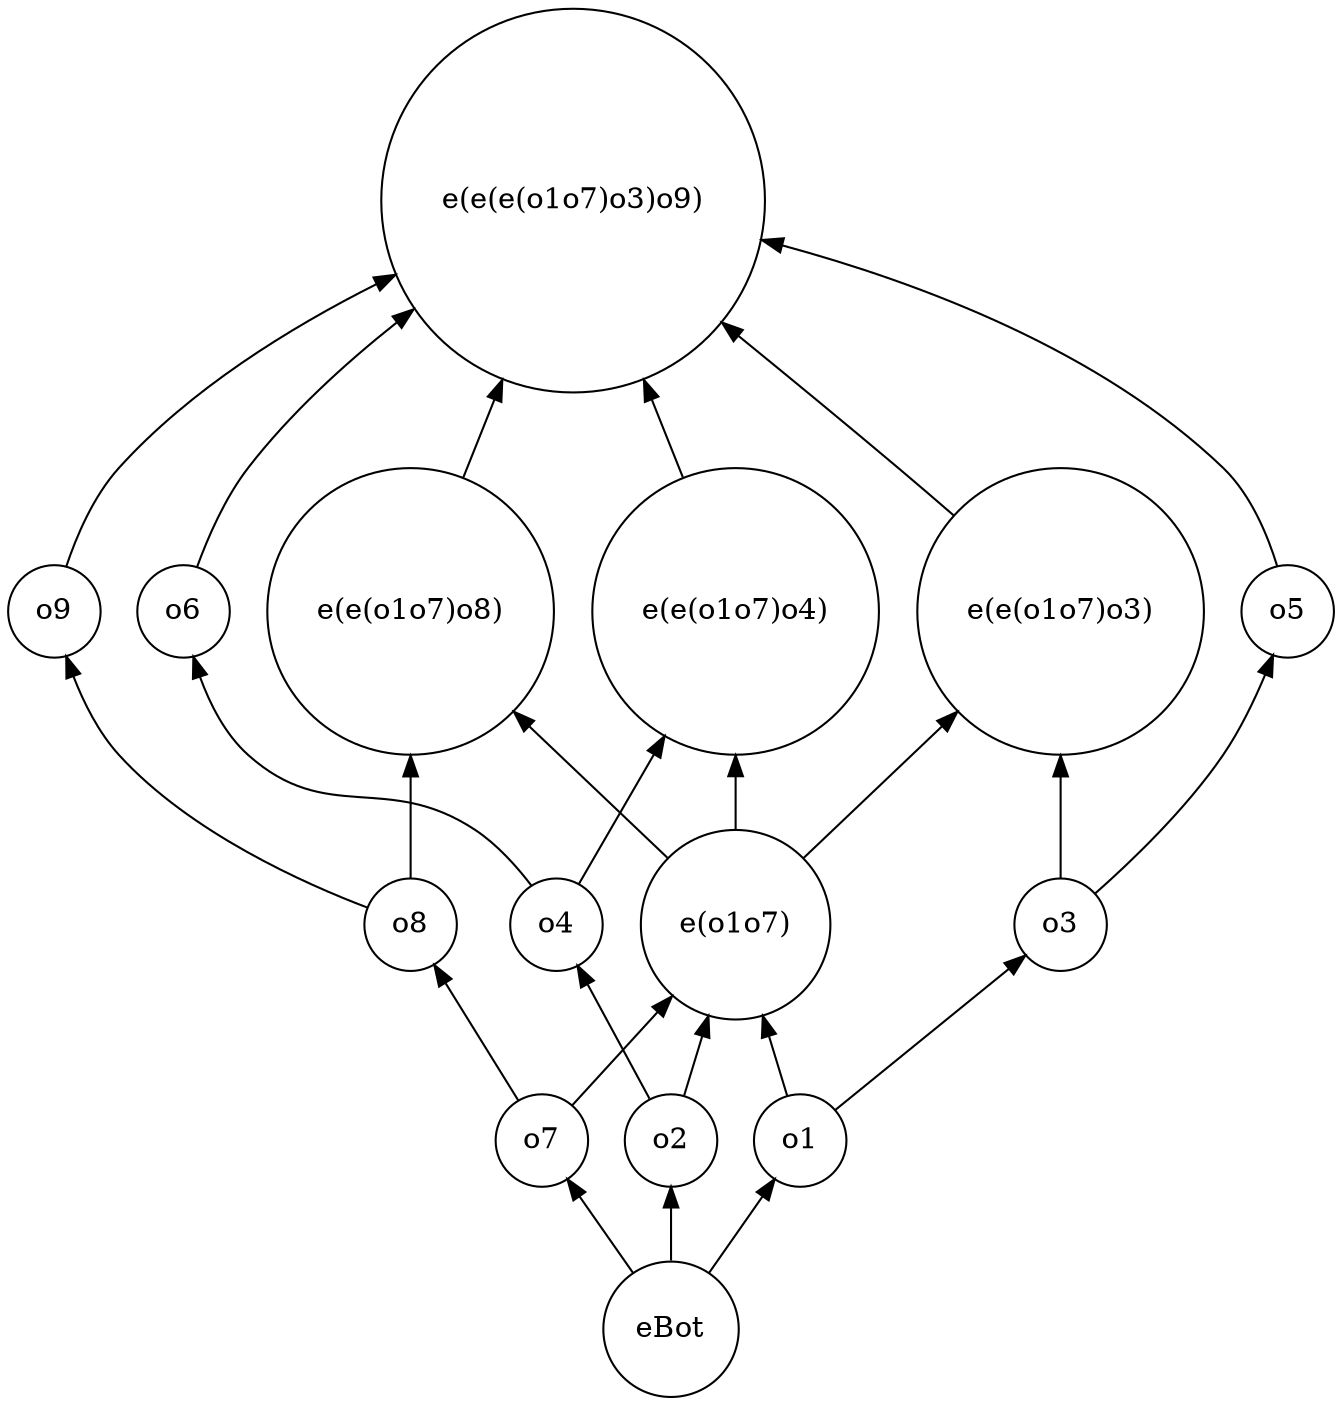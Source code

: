 strict digraph cla_v2_df_preMerge {
	rankdir=BT
	o4 [shape=circle]
	"e(e(e(o1o7)o3)o9)" [shape=circle]
	o9 [shape=circle]
	o6 [shape=circle]
	o1 [shape=circle]
	eBot [shape=circle]
	o8 [shape=circle]
	"e(e(o1o7)o8)" [shape=circle]
	o7 [shape=circle]
	"e(e(o1o7)o3)" [shape=circle]
	"e(o1o7)" [shape=circle]
	o5 [shape=circle]
	o2 [shape=circle]
	"e(e(o1o7)o4)" [shape=circle]
	o3 [shape=circle]
	o2 -> o4
	o5 -> "e(e(e(o1o7)o3)o9)"
	o9 -> "e(e(e(o1o7)o3)o9)"
	o6 -> "e(e(e(o1o7)o3)o9)"
	"e(e(o1o7)o4)" -> "e(e(e(o1o7)o3)o9)"
	"e(e(o1o7)o8)" -> "e(e(e(o1o7)o3)o9)"
	"e(e(o1o7)o3)" -> "e(e(e(o1o7)o3)o9)"
	o8 -> o9
	o4 -> o6
	eBot -> o1
	o7 -> o8
	o8 -> "e(e(o1o7)o8)"
	"e(o1o7)" -> "e(e(o1o7)o8)"
	eBot -> o7
	o3 -> "e(e(o1o7)o3)"
	"e(o1o7)" -> "e(e(o1o7)o3)"
	o2 -> "e(o1o7)"
	o7 -> "e(o1o7)"
	o1 -> "e(o1o7)"
	o3 -> o5
	eBot -> o2
	o4 -> "e(e(o1o7)o4)"
	"e(o1o7)" -> "e(e(o1o7)o4)"
	o1 -> o3
}
